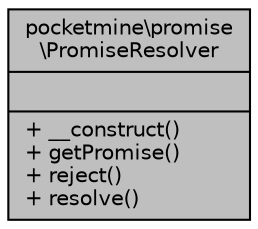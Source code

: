 digraph "pocketmine\promise\PromiseResolver"
{
 // INTERACTIVE_SVG=YES
 // LATEX_PDF_SIZE
  edge [fontname="Helvetica",fontsize="10",labelfontname="Helvetica",labelfontsize="10"];
  node [fontname="Helvetica",fontsize="10",shape=record];
  Node1 [label="{pocketmine\\promise\l\\PromiseResolver\n||+ __construct()\l+ getPromise()\l+ reject()\l+ resolve()\l}",height=0.2,width=0.4,color="black", fillcolor="grey75", style="filled", fontcolor="black",tooltip=" "];
}
